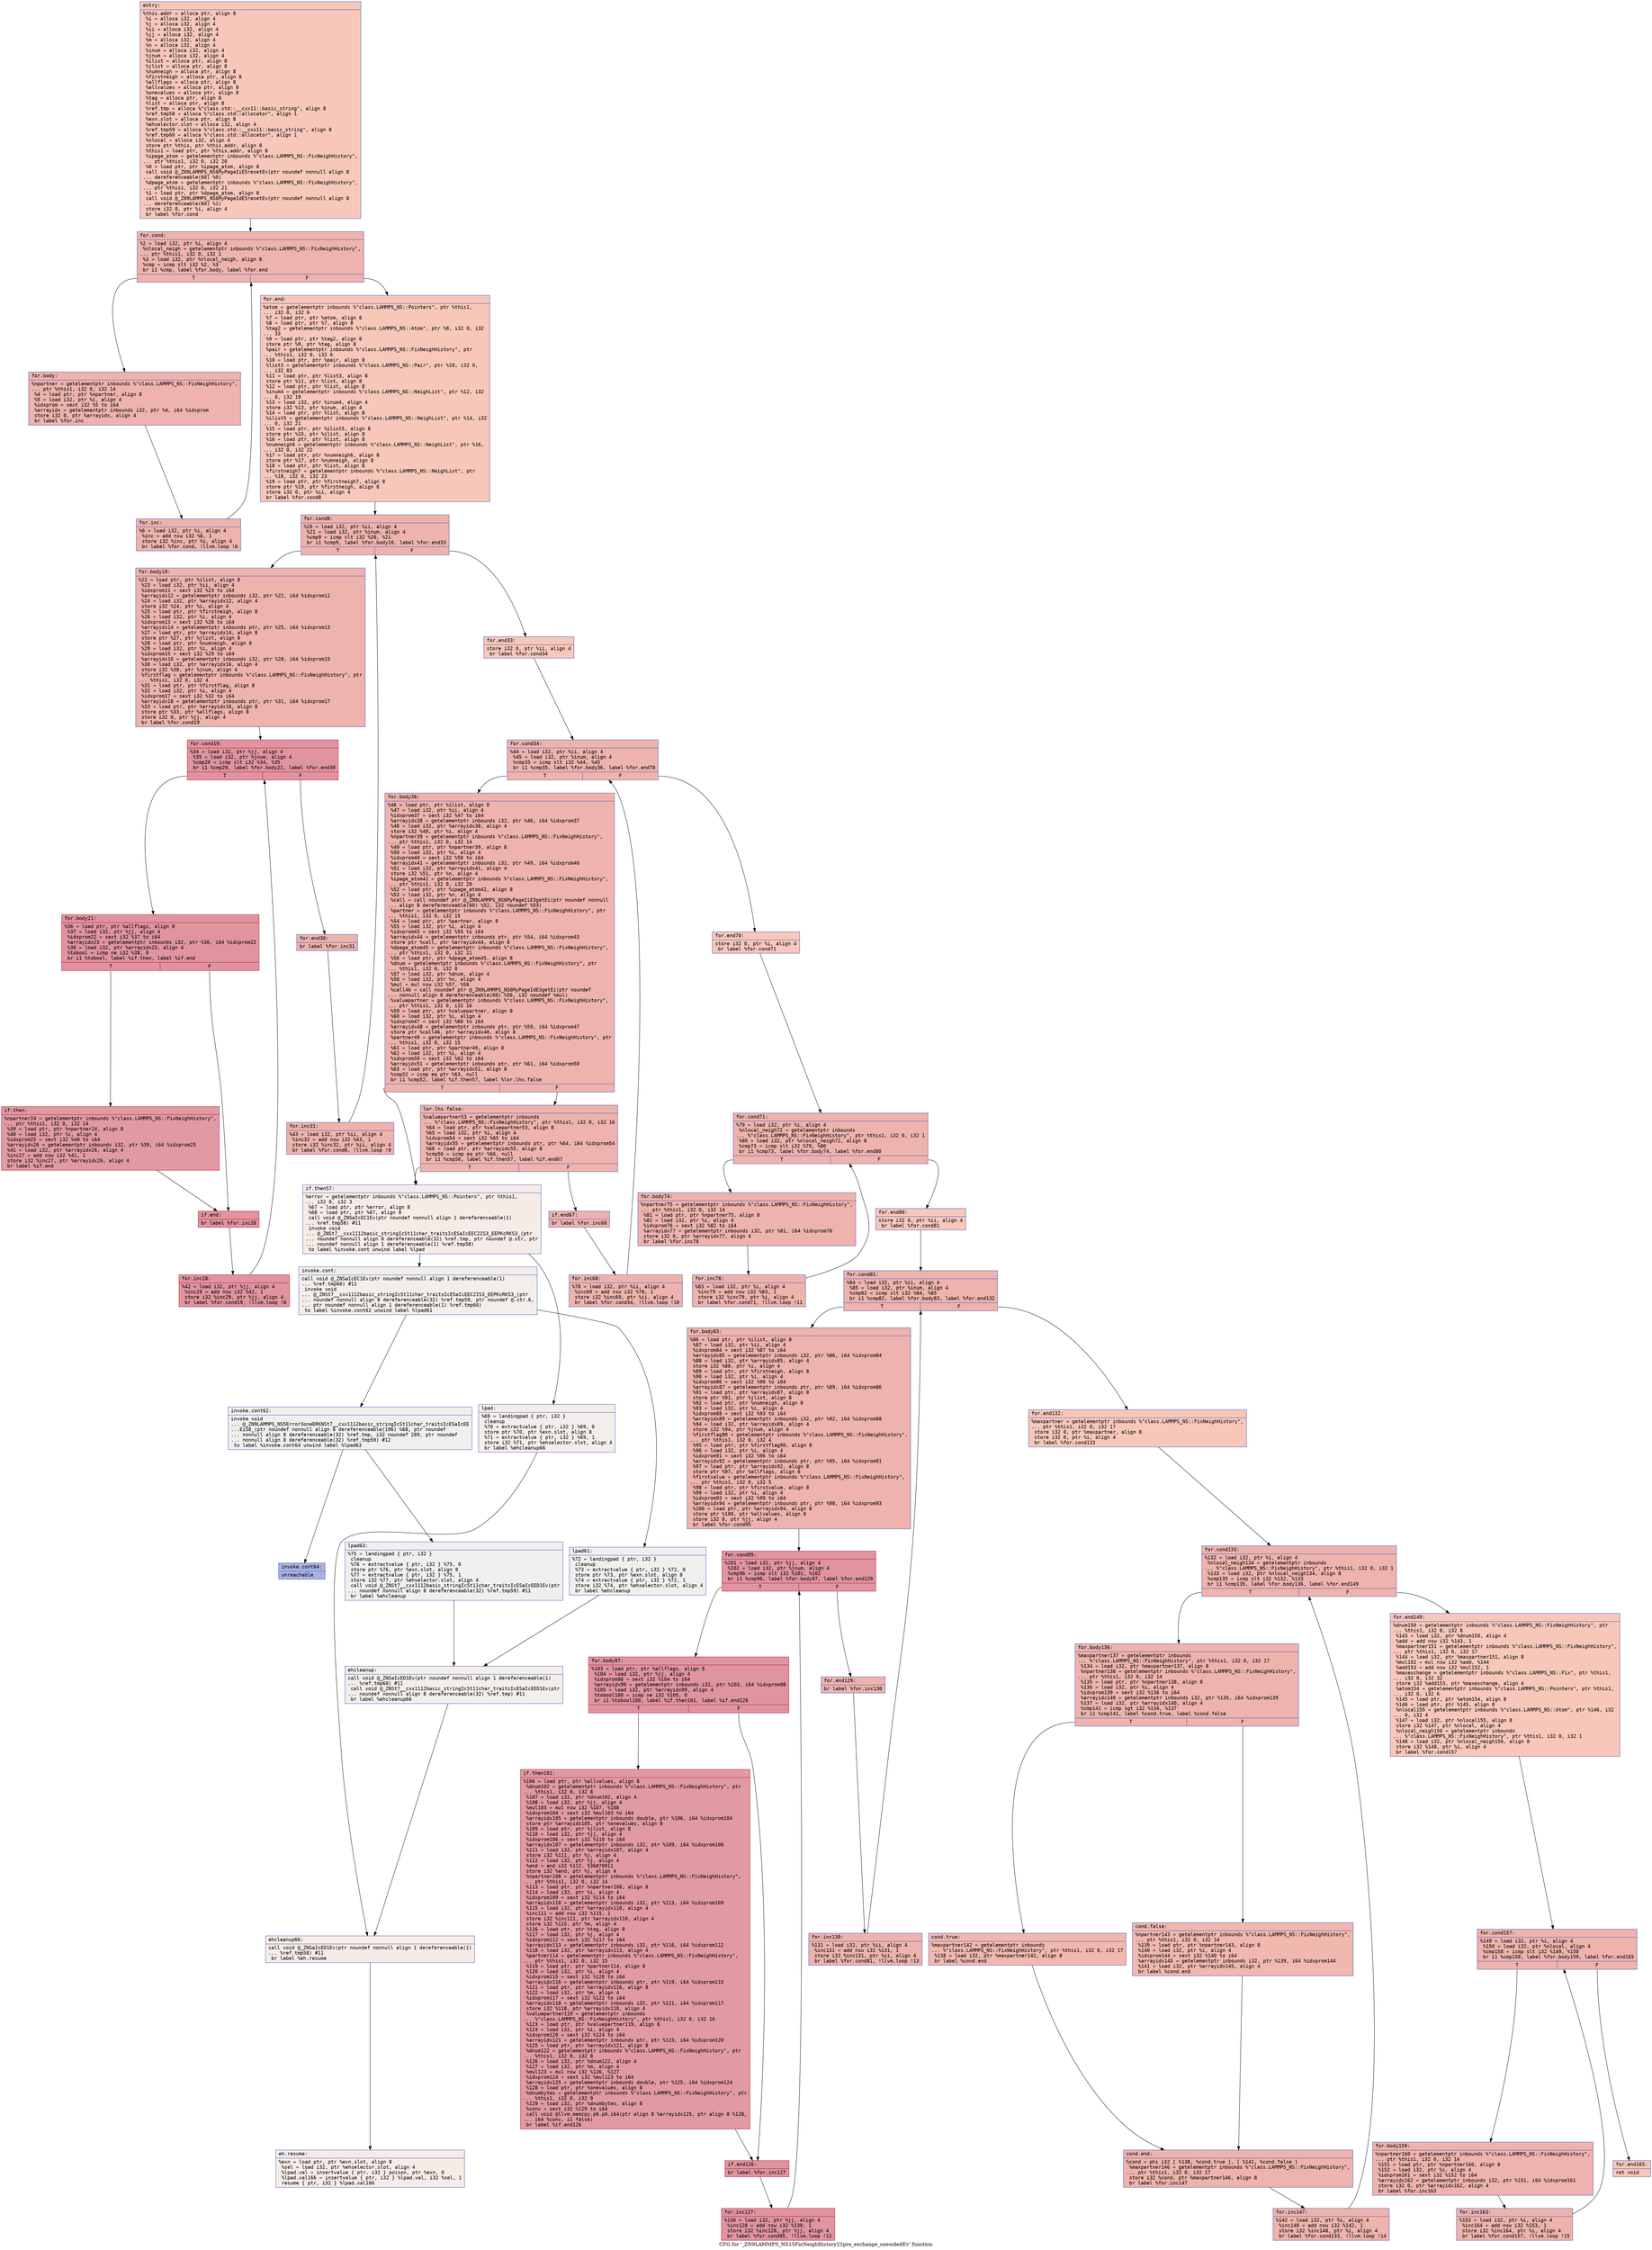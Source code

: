 digraph "CFG for '_ZN9LAMMPS_NS15FixNeighHistory21pre_exchange_onesidedEv' function" {
	label="CFG for '_ZN9LAMMPS_NS15FixNeighHistory21pre_exchange_onesidedEv' function";

	Node0x556119ac3740 [shape=record,color="#3d50c3ff", style=filled, fillcolor="#ec7f6370" fontname="Courier",label="{entry:\l|  %this.addr = alloca ptr, align 8\l  %i = alloca i32, align 4\l  %j = alloca i32, align 4\l  %ii = alloca i32, align 4\l  %jj = alloca i32, align 4\l  %m = alloca i32, align 4\l  %n = alloca i32, align 4\l  %inum = alloca i32, align 4\l  %jnum = alloca i32, align 4\l  %ilist = alloca ptr, align 8\l  %jlist = alloca ptr, align 8\l  %numneigh = alloca ptr, align 8\l  %firstneigh = alloca ptr, align 8\l  %allflags = alloca ptr, align 8\l  %allvalues = alloca ptr, align 8\l  %onevalues = alloca ptr, align 8\l  %tag = alloca ptr, align 8\l  %list = alloca ptr, align 8\l  %ref.tmp = alloca %\"class.std::__cxx11::basic_string\", align 8\l  %ref.tmp58 = alloca %\"class.std::allocator\", align 1\l  %exn.slot = alloca ptr, align 8\l  %ehselector.slot = alloca i32, align 4\l  %ref.tmp59 = alloca %\"class.std::__cxx11::basic_string\", align 8\l  %ref.tmp60 = alloca %\"class.std::allocator\", align 1\l  %nlocal = alloca i32, align 4\l  store ptr %this, ptr %this.addr, align 8\l  %this1 = load ptr, ptr %this.addr, align 8\l  %ipage_atom = getelementptr inbounds %\"class.LAMMPS_NS::FixNeighHistory\",\l... ptr %this1, i32 0, i32 20\l  %0 = load ptr, ptr %ipage_atom, align 8\l  call void @_ZN9LAMMPS_NS6MyPageIiE5resetEv(ptr noundef nonnull align 8\l... dereferenceable(60) %0)\l  %dpage_atom = getelementptr inbounds %\"class.LAMMPS_NS::FixNeighHistory\",\l... ptr %this1, i32 0, i32 21\l  %1 = load ptr, ptr %dpage_atom, align 8\l  call void @_ZN9LAMMPS_NS6MyPageIdE5resetEv(ptr noundef nonnull align 8\l... dereferenceable(60) %1)\l  store i32 0, ptr %i, align 4\l  br label %for.cond\l}"];
	Node0x556119ac3740 -> Node0x556119b144a0[tooltip="entry -> for.cond\nProbability 100.00%" ];
	Node0x556119b144a0 [shape=record,color="#3d50c3ff", style=filled, fillcolor="#d6524470" fontname="Courier",label="{for.cond:\l|  %2 = load i32, ptr %i, align 4\l  %nlocal_neigh = getelementptr inbounds %\"class.LAMMPS_NS::FixNeighHistory\",\l... ptr %this1, i32 0, i32 1\l  %3 = load i32, ptr %nlocal_neigh, align 8\l  %cmp = icmp slt i32 %2, %3\l  br i1 %cmp, label %for.body, label %for.end\l|{<s0>T|<s1>F}}"];
	Node0x556119b144a0:s0 -> Node0x556119b147e0[tooltip="for.cond -> for.body\nProbability 96.88%" ];
	Node0x556119b144a0:s1 -> Node0x556119b14860[tooltip="for.cond -> for.end\nProbability 3.12%" ];
	Node0x556119b147e0 [shape=record,color="#3d50c3ff", style=filled, fillcolor="#d6524470" fontname="Courier",label="{for.body:\l|  %npartner = getelementptr inbounds %\"class.LAMMPS_NS::FixNeighHistory\",\l... ptr %this1, i32 0, i32 14\l  %4 = load ptr, ptr %npartner, align 8\l  %5 = load i32, ptr %i, align 4\l  %idxprom = sext i32 %5 to i64\l  %arrayidx = getelementptr inbounds i32, ptr %4, i64 %idxprom\l  store i32 0, ptr %arrayidx, align 4\l  br label %for.inc\l}"];
	Node0x556119b147e0 -> Node0x556119b14d70[tooltip="for.body -> for.inc\nProbability 100.00%" ];
	Node0x556119b14d70 [shape=record,color="#3d50c3ff", style=filled, fillcolor="#d6524470" fontname="Courier",label="{for.inc:\l|  %6 = load i32, ptr %i, align 4\l  %inc = add nsw i32 %6, 1\l  store i32 %inc, ptr %i, align 4\l  br label %for.cond, !llvm.loop !6\l}"];
	Node0x556119b14d70 -> Node0x556119b144a0[tooltip="for.inc -> for.cond\nProbability 100.00%" ];
	Node0x556119b14860 [shape=record,color="#3d50c3ff", style=filled, fillcolor="#ec7f6370" fontname="Courier",label="{for.end:\l|  %atom = getelementptr inbounds %\"class.LAMMPS_NS::Pointers\", ptr %this1,\l... i32 0, i32 6\l  %7 = load ptr, ptr %atom, align 8\l  %8 = load ptr, ptr %7, align 8\l  %tag2 = getelementptr inbounds %\"class.LAMMPS_NS::Atom\", ptr %8, i32 0, i32\l... 33\l  %9 = load ptr, ptr %tag2, align 8\l  store ptr %9, ptr %tag, align 8\l  %pair = getelementptr inbounds %\"class.LAMMPS_NS::FixNeighHistory\", ptr\l... %this1, i32 0, i32 6\l  %10 = load ptr, ptr %pair, align 8\l  %list3 = getelementptr inbounds %\"class.LAMMPS_NS::Pair\", ptr %10, i32 0,\l... i32 83\l  %11 = load ptr, ptr %list3, align 8\l  store ptr %11, ptr %list, align 8\l  %12 = load ptr, ptr %list, align 8\l  %inum4 = getelementptr inbounds %\"class.LAMMPS_NS::NeighList\", ptr %12, i32\l... 0, i32 19\l  %13 = load i32, ptr %inum4, align 4\l  store i32 %13, ptr %inum, align 4\l  %14 = load ptr, ptr %list, align 8\l  %ilist5 = getelementptr inbounds %\"class.LAMMPS_NS::NeighList\", ptr %14, i32\l... 0, i32 21\l  %15 = load ptr, ptr %ilist5, align 8\l  store ptr %15, ptr %ilist, align 8\l  %16 = load ptr, ptr %list, align 8\l  %numneigh6 = getelementptr inbounds %\"class.LAMMPS_NS::NeighList\", ptr %16,\l... i32 0, i32 22\l  %17 = load ptr, ptr %numneigh6, align 8\l  store ptr %17, ptr %numneigh, align 8\l  %18 = load ptr, ptr %list, align 8\l  %firstneigh7 = getelementptr inbounds %\"class.LAMMPS_NS::NeighList\", ptr\l... %18, i32 0, i32 23\l  %19 = load ptr, ptr %firstneigh7, align 8\l  store ptr %19, ptr %firstneigh, align 8\l  store i32 0, ptr %ii, align 4\l  br label %for.cond8\l}"];
	Node0x556119b14860 -> Node0x556119b16350[tooltip="for.end -> for.cond8\nProbability 100.00%" ];
	Node0x556119b16350 [shape=record,color="#3d50c3ff", style=filled, fillcolor="#d6524470" fontname="Courier",label="{for.cond8:\l|  %20 = load i32, ptr %ii, align 4\l  %21 = load i32, ptr %inum, align 4\l  %cmp9 = icmp slt i32 %20, %21\l  br i1 %cmp9, label %for.body10, label %for.end33\l|{<s0>T|<s1>F}}"];
	Node0x556119b16350:s0 -> Node0x556119b13ba0[tooltip="for.cond8 -> for.body10\nProbability 96.88%" ];
	Node0x556119b16350:s1 -> Node0x556119b13c20[tooltip="for.cond8 -> for.end33\nProbability 3.12%" ];
	Node0x556119b13ba0 [shape=record,color="#3d50c3ff", style=filled, fillcolor="#d6524470" fontname="Courier",label="{for.body10:\l|  %22 = load ptr, ptr %ilist, align 8\l  %23 = load i32, ptr %ii, align 4\l  %idxprom11 = sext i32 %23 to i64\l  %arrayidx12 = getelementptr inbounds i32, ptr %22, i64 %idxprom11\l  %24 = load i32, ptr %arrayidx12, align 4\l  store i32 %24, ptr %i, align 4\l  %25 = load ptr, ptr %firstneigh, align 8\l  %26 = load i32, ptr %i, align 4\l  %idxprom13 = sext i32 %26 to i64\l  %arrayidx14 = getelementptr inbounds ptr, ptr %25, i64 %idxprom13\l  %27 = load ptr, ptr %arrayidx14, align 8\l  store ptr %27, ptr %jlist, align 8\l  %28 = load ptr, ptr %numneigh, align 8\l  %29 = load i32, ptr %i, align 4\l  %idxprom15 = sext i32 %29 to i64\l  %arrayidx16 = getelementptr inbounds i32, ptr %28, i64 %idxprom15\l  %30 = load i32, ptr %arrayidx16, align 4\l  store i32 %30, ptr %jnum, align 4\l  %firstflag = getelementptr inbounds %\"class.LAMMPS_NS::FixNeighHistory\", ptr\l... %this1, i32 0, i32 4\l  %31 = load ptr, ptr %firstflag, align 8\l  %32 = load i32, ptr %i, align 4\l  %idxprom17 = sext i32 %32 to i64\l  %arrayidx18 = getelementptr inbounds ptr, ptr %31, i64 %idxprom17\l  %33 = load ptr, ptr %arrayidx18, align 8\l  store ptr %33, ptr %allflags, align 8\l  store i32 0, ptr %jj, align 4\l  br label %for.cond19\l}"];
	Node0x556119b13ba0 -> Node0x556119b17a70[tooltip="for.body10 -> for.cond19\nProbability 100.00%" ];
	Node0x556119b17a70 [shape=record,color="#b70d28ff", style=filled, fillcolor="#b70d2870" fontname="Courier",label="{for.cond19:\l|  %34 = load i32, ptr %jj, align 4\l  %35 = load i32, ptr %jnum, align 4\l  %cmp20 = icmp slt i32 %34, %35\l  br i1 %cmp20, label %for.body21, label %for.end30\l|{<s0>T|<s1>F}}"];
	Node0x556119b17a70:s0 -> Node0x556119af1b20[tooltip="for.cond19 -> for.body21\nProbability 96.88%" ];
	Node0x556119b17a70:s1 -> Node0x556119af1ba0[tooltip="for.cond19 -> for.end30\nProbability 3.12%" ];
	Node0x556119af1b20 [shape=record,color="#b70d28ff", style=filled, fillcolor="#b70d2870" fontname="Courier",label="{for.body21:\l|  %36 = load ptr, ptr %allflags, align 8\l  %37 = load i32, ptr %jj, align 4\l  %idxprom22 = sext i32 %37 to i64\l  %arrayidx23 = getelementptr inbounds i32, ptr %36, i64 %idxprom22\l  %38 = load i32, ptr %arrayidx23, align 4\l  %tobool = icmp ne i32 %38, 0\l  br i1 %tobool, label %if.then, label %if.end\l|{<s0>T|<s1>F}}"];
	Node0x556119af1b20:s0 -> Node0x556119af2070[tooltip="for.body21 -> if.then\nProbability 62.50%" ];
	Node0x556119af1b20:s1 -> Node0x556119af20e0[tooltip="for.body21 -> if.end\nProbability 37.50%" ];
	Node0x556119af2070 [shape=record,color="#b70d28ff", style=filled, fillcolor="#bb1b2c70" fontname="Courier",label="{if.then:\l|  %npartner24 = getelementptr inbounds %\"class.LAMMPS_NS::FixNeighHistory\",\l... ptr %this1, i32 0, i32 14\l  %39 = load ptr, ptr %npartner24, align 8\l  %40 = load i32, ptr %i, align 4\l  %idxprom25 = sext i32 %40 to i64\l  %arrayidx26 = getelementptr inbounds i32, ptr %39, i64 %idxprom25\l  %41 = load i32, ptr %arrayidx26, align 4\l  %inc27 = add nsw i32 %41, 1\l  store i32 %inc27, ptr %arrayidx26, align 4\l  br label %if.end\l}"];
	Node0x556119af2070 -> Node0x556119af20e0[tooltip="if.then -> if.end\nProbability 100.00%" ];
	Node0x556119af20e0 [shape=record,color="#b70d28ff", style=filled, fillcolor="#b70d2870" fontname="Courier",label="{if.end:\l|  br label %for.inc28\l}"];
	Node0x556119af20e0 -> Node0x556119af27a0[tooltip="if.end -> for.inc28\nProbability 100.00%" ];
	Node0x556119af27a0 [shape=record,color="#b70d28ff", style=filled, fillcolor="#b70d2870" fontname="Courier",label="{for.inc28:\l|  %42 = load i32, ptr %jj, align 4\l  %inc29 = add nsw i32 %42, 1\l  store i32 %inc29, ptr %jj, align 4\l  br label %for.cond19, !llvm.loop !8\l}"];
	Node0x556119af27a0 -> Node0x556119b17a70[tooltip="for.inc28 -> for.cond19\nProbability 100.00%" ];
	Node0x556119af1ba0 [shape=record,color="#3d50c3ff", style=filled, fillcolor="#d6524470" fontname="Courier",label="{for.end30:\l|  br label %for.inc31\l}"];
	Node0x556119af1ba0 -> Node0x556119af2be0[tooltip="for.end30 -> for.inc31\nProbability 100.00%" ];
	Node0x556119af2be0 [shape=record,color="#3d50c3ff", style=filled, fillcolor="#d6524470" fontname="Courier",label="{for.inc31:\l|  %43 = load i32, ptr %ii, align 4\l  %inc32 = add nsw i32 %43, 1\l  store i32 %inc32, ptr %ii, align 4\l  br label %for.cond8, !llvm.loop !9\l}"];
	Node0x556119af2be0 -> Node0x556119b16350[tooltip="for.inc31 -> for.cond8\nProbability 100.00%" ];
	Node0x556119b13c20 [shape=record,color="#3d50c3ff", style=filled, fillcolor="#ec7f6370" fontname="Courier",label="{for.end33:\l|  store i32 0, ptr %ii, align 4\l  br label %for.cond34\l}"];
	Node0x556119b13c20 -> Node0x556119af3100[tooltip="for.end33 -> for.cond34\nProbability 100.00%" ];
	Node0x556119af3100 [shape=record,color="#3d50c3ff", style=filled, fillcolor="#d6524470" fontname="Courier",label="{for.cond34:\l|  %44 = load i32, ptr %ii, align 4\l  %45 = load i32, ptr %inum, align 4\l  %cmp35 = icmp slt i32 %44, %45\l  br i1 %cmp35, label %for.body36, label %for.end70\l|{<s0>T|<s1>F}}"];
	Node0x556119af3100:s0 -> Node0x556119af33a0[tooltip="for.cond34 -> for.body36\nProbability 96.88%" ];
	Node0x556119af3100:s1 -> Node0x556119af3420[tooltip="for.cond34 -> for.end70\nProbability 3.12%" ];
	Node0x556119af33a0 [shape=record,color="#3d50c3ff", style=filled, fillcolor="#d6524470" fontname="Courier",label="{for.body36:\l|  %46 = load ptr, ptr %ilist, align 8\l  %47 = load i32, ptr %ii, align 4\l  %idxprom37 = sext i32 %47 to i64\l  %arrayidx38 = getelementptr inbounds i32, ptr %46, i64 %idxprom37\l  %48 = load i32, ptr %arrayidx38, align 4\l  store i32 %48, ptr %i, align 4\l  %npartner39 = getelementptr inbounds %\"class.LAMMPS_NS::FixNeighHistory\",\l... ptr %this1, i32 0, i32 14\l  %49 = load ptr, ptr %npartner39, align 8\l  %50 = load i32, ptr %i, align 4\l  %idxprom40 = sext i32 %50 to i64\l  %arrayidx41 = getelementptr inbounds i32, ptr %49, i64 %idxprom40\l  %51 = load i32, ptr %arrayidx41, align 4\l  store i32 %51, ptr %n, align 4\l  %ipage_atom42 = getelementptr inbounds %\"class.LAMMPS_NS::FixNeighHistory\",\l... ptr %this1, i32 0, i32 20\l  %52 = load ptr, ptr %ipage_atom42, align 8\l  %53 = load i32, ptr %n, align 4\l  %call = call noundef ptr @_ZN9LAMMPS_NS6MyPageIiE3getEi(ptr noundef nonnull\l... align 8 dereferenceable(60) %52, i32 noundef %53)\l  %partner = getelementptr inbounds %\"class.LAMMPS_NS::FixNeighHistory\", ptr\l... %this1, i32 0, i32 15\l  %54 = load ptr, ptr %partner, align 8\l  %55 = load i32, ptr %i, align 4\l  %idxprom43 = sext i32 %55 to i64\l  %arrayidx44 = getelementptr inbounds ptr, ptr %54, i64 %idxprom43\l  store ptr %call, ptr %arrayidx44, align 8\l  %dpage_atom45 = getelementptr inbounds %\"class.LAMMPS_NS::FixNeighHistory\",\l... ptr %this1, i32 0, i32 21\l  %56 = load ptr, ptr %dpage_atom45, align 8\l  %dnum = getelementptr inbounds %\"class.LAMMPS_NS::FixNeighHistory\", ptr\l... %this1, i32 0, i32 8\l  %57 = load i32, ptr %dnum, align 4\l  %58 = load i32, ptr %n, align 4\l  %mul = mul nsw i32 %57, %58\l  %call46 = call noundef ptr @_ZN9LAMMPS_NS6MyPageIdE3getEi(ptr noundef\l... nonnull align 8 dereferenceable(60) %56, i32 noundef %mul)\l  %valuepartner = getelementptr inbounds %\"class.LAMMPS_NS::FixNeighHistory\",\l... ptr %this1, i32 0, i32 16\l  %59 = load ptr, ptr %valuepartner, align 8\l  %60 = load i32, ptr %i, align 4\l  %idxprom47 = sext i32 %60 to i64\l  %arrayidx48 = getelementptr inbounds ptr, ptr %59, i64 %idxprom47\l  store ptr %call46, ptr %arrayidx48, align 8\l  %partner49 = getelementptr inbounds %\"class.LAMMPS_NS::FixNeighHistory\", ptr\l... %this1, i32 0, i32 15\l  %61 = load ptr, ptr %partner49, align 8\l  %62 = load i32, ptr %i, align 4\l  %idxprom50 = sext i32 %62 to i64\l  %arrayidx51 = getelementptr inbounds ptr, ptr %61, i64 %idxprom50\l  %63 = load ptr, ptr %arrayidx51, align 8\l  %cmp52 = icmp eq ptr %63, null\l  br i1 %cmp52, label %if.then57, label %lor.lhs.false\l|{<s0>T|<s1>F}}"];
	Node0x556119af33a0:s0 -> Node0x556119b16660[tooltip="for.body36 -> if.then57\nProbability 0.00%" ];
	Node0x556119af33a0:s1 -> Node0x556119b166e0[tooltip="for.body36 -> lor.lhs.false\nProbability 100.00%" ];
	Node0x556119b166e0 [shape=record,color="#3d50c3ff", style=filled, fillcolor="#d6524470" fontname="Courier",label="{lor.lhs.false:\l|  %valuepartner53 = getelementptr inbounds\l... %\"class.LAMMPS_NS::FixNeighHistory\", ptr %this1, i32 0, i32 16\l  %64 = load ptr, ptr %valuepartner53, align 8\l  %65 = load i32, ptr %i, align 4\l  %idxprom54 = sext i32 %65 to i64\l  %arrayidx55 = getelementptr inbounds ptr, ptr %64, i64 %idxprom54\l  %66 = load ptr, ptr %arrayidx55, align 8\l  %cmp56 = icmp eq ptr %66, null\l  br i1 %cmp56, label %if.then57, label %if.end67\l|{<s0>T|<s1>F}}"];
	Node0x556119b166e0:s0 -> Node0x556119b16660[tooltip="lor.lhs.false -> if.then57\nProbability 0.00%" ];
	Node0x556119b166e0:s1 -> Node0x556119b209d0[tooltip="lor.lhs.false -> if.end67\nProbability 100.00%" ];
	Node0x556119b16660 [shape=record,color="#3d50c3ff", style=filled, fillcolor="#ead5c970" fontname="Courier",label="{if.then57:\l|  %error = getelementptr inbounds %\"class.LAMMPS_NS::Pointers\", ptr %this1,\l... i32 0, i32 3\l  %67 = load ptr, ptr %error, align 8\l  %68 = load ptr, ptr %67, align 8\l  call void @_ZNSaIcEC1Ev(ptr noundef nonnull align 1 dereferenceable(1)\l... %ref.tmp58) #11\l  invoke void\l... @_ZNSt7__cxx1112basic_stringIcSt11char_traitsIcESaIcEEC2IS3_EEPKcRKS3_(ptr\l... noundef nonnull align 8 dereferenceable(32) %ref.tmp, ptr noundef @.str, ptr\l... noundef nonnull align 1 dereferenceable(1) %ref.tmp58)\l          to label %invoke.cont unwind label %lpad\l}"];
	Node0x556119b16660 -> Node0x556119b20e60[tooltip="if.then57 -> invoke.cont\nProbability 50.00%" ];
	Node0x556119b16660 -> Node0x556119b20ee0[tooltip="if.then57 -> lpad\nProbability 50.00%" ];
	Node0x556119b20e60 [shape=record,color="#3d50c3ff", style=filled, fillcolor="#e5d8d170" fontname="Courier",label="{invoke.cont:\l|  call void @_ZNSaIcEC1Ev(ptr noundef nonnull align 1 dereferenceable(1)\l... %ref.tmp60) #11\l  invoke void\l... @_ZNSt7__cxx1112basic_stringIcSt11char_traitsIcESaIcEEC2IS3_EEPKcRKS3_(ptr\l... noundef nonnull align 8 dereferenceable(32) %ref.tmp59, ptr noundef @.str.6,\l... ptr noundef nonnull align 1 dereferenceable(1) %ref.tmp60)\l          to label %invoke.cont62 unwind label %lpad61\l}"];
	Node0x556119b20e60 -> Node0x556119b21260[tooltip="invoke.cont -> invoke.cont62\nProbability 50.00%" ];
	Node0x556119b20e60 -> Node0x556119b212b0[tooltip="invoke.cont -> lpad61\nProbability 50.00%" ];
	Node0x556119b21260 [shape=record,color="#3d50c3ff", style=filled, fillcolor="#e0dbd870" fontname="Courier",label="{invoke.cont62:\l|  invoke void\l... @_ZN9LAMMPS_NS5Error3oneERKNSt7__cxx1112basic_stringIcSt11char_traitsIcESaIcEE\l...EiS8_(ptr noundef nonnull align 8 dereferenceable(196) %68, ptr noundef\l... nonnull align 8 dereferenceable(32) %ref.tmp, i32 noundef 289, ptr noundef\l... nonnull align 8 dereferenceable(32) %ref.tmp59) #12\l          to label %invoke.cont64 unwind label %lpad63\l}"];
	Node0x556119b21260 -> Node0x556119b21210[tooltip="invoke.cont62 -> invoke.cont64\nProbability 0.00%" ];
	Node0x556119b21260 -> Node0x556119b215d0[tooltip="invoke.cont62 -> lpad63\nProbability 100.00%" ];
	Node0x556119b21210 [shape=record,color="#3d50c3ff", style=filled, fillcolor="#3d50c370" fontname="Courier",label="{invoke.cont64:\l|  unreachable\l}"];
	Node0x556119b20ee0 [shape=record,color="#3d50c3ff", style=filled, fillcolor="#e5d8d170" fontname="Courier",label="{lpad:\l|  %69 = landingpad \{ ptr, i32 \}\l          cleanup\l  %70 = extractvalue \{ ptr, i32 \} %69, 0\l  store ptr %70, ptr %exn.slot, align 8\l  %71 = extractvalue \{ ptr, i32 \} %69, 1\l  store i32 %71, ptr %ehselector.slot, align 4\l  br label %ehcleanup66\l}"];
	Node0x556119b20ee0 -> Node0x556119b21c70[tooltip="lpad -> ehcleanup66\nProbability 100.00%" ];
	Node0x556119b212b0 [shape=record,color="#3d50c3ff", style=filled, fillcolor="#e0dbd870" fontname="Courier",label="{lpad61:\l|  %72 = landingpad \{ ptr, i32 \}\l          cleanup\l  %73 = extractvalue \{ ptr, i32 \} %72, 0\l  store ptr %73, ptr %exn.slot, align 8\l  %74 = extractvalue \{ ptr, i32 \} %72, 1\l  store i32 %74, ptr %ehselector.slot, align 4\l  br label %ehcleanup\l}"];
	Node0x556119b212b0 -> Node0x556119b21fc0[tooltip="lpad61 -> ehcleanup\nProbability 100.00%" ];
	Node0x556119b215d0 [shape=record,color="#3d50c3ff", style=filled, fillcolor="#e0dbd870" fontname="Courier",label="{lpad63:\l|  %75 = landingpad \{ ptr, i32 \}\l          cleanup\l  %76 = extractvalue \{ ptr, i32 \} %75, 0\l  store ptr %76, ptr %exn.slot, align 8\l  %77 = extractvalue \{ ptr, i32 \} %75, 1\l  store i32 %77, ptr %ehselector.slot, align 4\l  call void @_ZNSt7__cxx1112basic_stringIcSt11char_traitsIcESaIcEED1Ev(ptr\l... noundef nonnull align 8 dereferenceable(32) %ref.tmp59) #11\l  br label %ehcleanup\l}"];
	Node0x556119b215d0 -> Node0x556119b21fc0[tooltip="lpad63 -> ehcleanup\nProbability 100.00%" ];
	Node0x556119b21fc0 [shape=record,color="#3d50c3ff", style=filled, fillcolor="#e5d8d170" fontname="Courier",label="{ehcleanup:\l|  call void @_ZNSaIcED1Ev(ptr noundef nonnull align 1 dereferenceable(1)\l... %ref.tmp60) #11\l  call void @_ZNSt7__cxx1112basic_stringIcSt11char_traitsIcESaIcEED1Ev(ptr\l... noundef nonnull align 8 dereferenceable(32) %ref.tmp) #11\l  br label %ehcleanup66\l}"];
	Node0x556119b21fc0 -> Node0x556119b21c70[tooltip="ehcleanup -> ehcleanup66\nProbability 100.00%" ];
	Node0x556119b21c70 [shape=record,color="#3d50c3ff", style=filled, fillcolor="#ead5c970" fontname="Courier",label="{ehcleanup66:\l|  call void @_ZNSaIcED1Ev(ptr noundef nonnull align 1 dereferenceable(1)\l... %ref.tmp58) #11\l  br label %eh.resume\l}"];
	Node0x556119b21c70 -> Node0x556119b22870[tooltip="ehcleanup66 -> eh.resume\nProbability 100.00%" ];
	Node0x556119b209d0 [shape=record,color="#3d50c3ff", style=filled, fillcolor="#d6524470" fontname="Courier",label="{if.end67:\l|  br label %for.inc68\l}"];
	Node0x556119b209d0 -> Node0x556119b22930[tooltip="if.end67 -> for.inc68\nProbability 100.00%" ];
	Node0x556119b22930 [shape=record,color="#3d50c3ff", style=filled, fillcolor="#d6524470" fontname="Courier",label="{for.inc68:\l|  %78 = load i32, ptr %ii, align 4\l  %inc69 = add nsw i32 %78, 1\l  store i32 %inc69, ptr %ii, align 4\l  br label %for.cond34, !llvm.loop !10\l}"];
	Node0x556119b22930 -> Node0x556119af3100[tooltip="for.inc68 -> for.cond34\nProbability 100.00%" ];
	Node0x556119af3420 [shape=record,color="#3d50c3ff", style=filled, fillcolor="#ec7f6370" fontname="Courier",label="{for.end70:\l|  store i32 0, ptr %i, align 4\l  br label %for.cond71\l}"];
	Node0x556119af3420 -> Node0x556119b22e30[tooltip="for.end70 -> for.cond71\nProbability 100.00%" ];
	Node0x556119b22e30 [shape=record,color="#3d50c3ff", style=filled, fillcolor="#d6524470" fontname="Courier",label="{for.cond71:\l|  %79 = load i32, ptr %i, align 4\l  %nlocal_neigh72 = getelementptr inbounds\l... %\"class.LAMMPS_NS::FixNeighHistory\", ptr %this1, i32 0, i32 1\l  %80 = load i32, ptr %nlocal_neigh72, align 8\l  %cmp73 = icmp slt i32 %79, %80\l  br i1 %cmp73, label %for.body74, label %for.end80\l|{<s0>T|<s1>F}}"];
	Node0x556119b22e30:s0 -> Node0x556119b231c0[tooltip="for.cond71 -> for.body74\nProbability 96.88%" ];
	Node0x556119b22e30:s1 -> Node0x556119b23240[tooltip="for.cond71 -> for.end80\nProbability 3.12%" ];
	Node0x556119b231c0 [shape=record,color="#3d50c3ff", style=filled, fillcolor="#d6524470" fontname="Courier",label="{for.body74:\l|  %npartner75 = getelementptr inbounds %\"class.LAMMPS_NS::FixNeighHistory\",\l... ptr %this1, i32 0, i32 14\l  %81 = load ptr, ptr %npartner75, align 8\l  %82 = load i32, ptr %i, align 4\l  %idxprom76 = sext i32 %82 to i64\l  %arrayidx77 = getelementptr inbounds i32, ptr %81, i64 %idxprom76\l  store i32 0, ptr %arrayidx77, align 4\l  br label %for.inc78\l}"];
	Node0x556119b231c0 -> Node0x556119b23770[tooltip="for.body74 -> for.inc78\nProbability 100.00%" ];
	Node0x556119b23770 [shape=record,color="#3d50c3ff", style=filled, fillcolor="#d6524470" fontname="Courier",label="{for.inc78:\l|  %83 = load i32, ptr %i, align 4\l  %inc79 = add nsw i32 %83, 1\l  store i32 %inc79, ptr %i, align 4\l  br label %for.cond71, !llvm.loop !11\l}"];
	Node0x556119b23770 -> Node0x556119b22e30[tooltip="for.inc78 -> for.cond71\nProbability 100.00%" ];
	Node0x556119b23240 [shape=record,color="#3d50c3ff", style=filled, fillcolor="#ec7f6370" fontname="Courier",label="{for.end80:\l|  store i32 0, ptr %ii, align 4\l  br label %for.cond81\l}"];
	Node0x556119b23240 -> Node0x556119b23c90[tooltip="for.end80 -> for.cond81\nProbability 100.00%" ];
	Node0x556119b23c90 [shape=record,color="#3d50c3ff", style=filled, fillcolor="#d6524470" fontname="Courier",label="{for.cond81:\l|  %84 = load i32, ptr %ii, align 4\l  %85 = load i32, ptr %inum, align 4\l  %cmp82 = icmp slt i32 %84, %85\l  br i1 %cmp82, label %for.body83, label %for.end132\l|{<s0>T|<s1>F}}"];
	Node0x556119b23c90:s0 -> Node0x556119b23f30[tooltip="for.cond81 -> for.body83\nProbability 96.88%" ];
	Node0x556119b23c90:s1 -> Node0x556119b23fb0[tooltip="for.cond81 -> for.end132\nProbability 3.12%" ];
	Node0x556119b23f30 [shape=record,color="#3d50c3ff", style=filled, fillcolor="#d6524470" fontname="Courier",label="{for.body83:\l|  %86 = load ptr, ptr %ilist, align 8\l  %87 = load i32, ptr %ii, align 4\l  %idxprom84 = sext i32 %87 to i64\l  %arrayidx85 = getelementptr inbounds i32, ptr %86, i64 %idxprom84\l  %88 = load i32, ptr %arrayidx85, align 4\l  store i32 %88, ptr %i, align 4\l  %89 = load ptr, ptr %firstneigh, align 8\l  %90 = load i32, ptr %i, align 4\l  %idxprom86 = sext i32 %90 to i64\l  %arrayidx87 = getelementptr inbounds ptr, ptr %89, i64 %idxprom86\l  %91 = load ptr, ptr %arrayidx87, align 8\l  store ptr %91, ptr %jlist, align 8\l  %92 = load ptr, ptr %numneigh, align 8\l  %93 = load i32, ptr %i, align 4\l  %idxprom88 = sext i32 %93 to i64\l  %arrayidx89 = getelementptr inbounds i32, ptr %92, i64 %idxprom88\l  %94 = load i32, ptr %arrayidx89, align 4\l  store i32 %94, ptr %jnum, align 4\l  %firstflag90 = getelementptr inbounds %\"class.LAMMPS_NS::FixNeighHistory\",\l... ptr %this1, i32 0, i32 4\l  %95 = load ptr, ptr %firstflag90, align 8\l  %96 = load i32, ptr %i, align 4\l  %idxprom91 = sext i32 %96 to i64\l  %arrayidx92 = getelementptr inbounds ptr, ptr %95, i64 %idxprom91\l  %97 = load ptr, ptr %arrayidx92, align 8\l  store ptr %97, ptr %allflags, align 8\l  %firstvalue = getelementptr inbounds %\"class.LAMMPS_NS::FixNeighHistory\",\l... ptr %this1, i32 0, i32 5\l  %98 = load ptr, ptr %firstvalue, align 8\l  %99 = load i32, ptr %i, align 4\l  %idxprom93 = sext i32 %99 to i64\l  %arrayidx94 = getelementptr inbounds ptr, ptr %98, i64 %idxprom93\l  %100 = load ptr, ptr %arrayidx94, align 8\l  store ptr %100, ptr %allvalues, align 8\l  store i32 0, ptr %jj, align 4\l  br label %for.cond95\l}"];
	Node0x556119b23f30 -> Node0x556119af3de0[tooltip="for.body83 -> for.cond95\nProbability 100.00%" ];
	Node0x556119af3de0 [shape=record,color="#b70d28ff", style=filled, fillcolor="#b70d2870" fontname="Courier",label="{for.cond95:\l|  %101 = load i32, ptr %jj, align 4\l  %102 = load i32, ptr %jnum, align 4\l  %cmp96 = icmp slt i32 %101, %102\l  br i1 %cmp96, label %for.body97, label %for.end129\l|{<s0>T|<s1>F}}"];
	Node0x556119af3de0:s0 -> Node0x556119b25fd0[tooltip="for.cond95 -> for.body97\nProbability 96.88%" ];
	Node0x556119af3de0:s1 -> Node0x556119b26050[tooltip="for.cond95 -> for.end129\nProbability 3.12%" ];
	Node0x556119b25fd0 [shape=record,color="#b70d28ff", style=filled, fillcolor="#b70d2870" fontname="Courier",label="{for.body97:\l|  %103 = load ptr, ptr %allflags, align 8\l  %104 = load i32, ptr %jj, align 4\l  %idxprom98 = sext i32 %104 to i64\l  %arrayidx99 = getelementptr inbounds i32, ptr %103, i64 %idxprom98\l  %105 = load i32, ptr %arrayidx99, align 4\l  %tobool100 = icmp ne i32 %105, 0\l  br i1 %tobool100, label %if.then101, label %if.end126\l|{<s0>T|<s1>F}}"];
	Node0x556119b25fd0:s0 -> Node0x556119b26530[tooltip="for.body97 -> if.then101\nProbability 62.50%" ];
	Node0x556119b25fd0:s1 -> Node0x556119b265b0[tooltip="for.body97 -> if.end126\nProbability 37.50%" ];
	Node0x556119b26530 [shape=record,color="#b70d28ff", style=filled, fillcolor="#bb1b2c70" fontname="Courier",label="{if.then101:\l|  %106 = load ptr, ptr %allvalues, align 8\l  %dnum102 = getelementptr inbounds %\"class.LAMMPS_NS::FixNeighHistory\", ptr\l... %this1, i32 0, i32 8\l  %107 = load i32, ptr %dnum102, align 4\l  %108 = load i32, ptr %jj, align 4\l  %mul103 = mul nsw i32 %107, %108\l  %idxprom104 = sext i32 %mul103 to i64\l  %arrayidx105 = getelementptr inbounds double, ptr %106, i64 %idxprom104\l  store ptr %arrayidx105, ptr %onevalues, align 8\l  %109 = load ptr, ptr %jlist, align 8\l  %110 = load i32, ptr %jj, align 4\l  %idxprom106 = sext i32 %110 to i64\l  %arrayidx107 = getelementptr inbounds i32, ptr %109, i64 %idxprom106\l  %111 = load i32, ptr %arrayidx107, align 4\l  store i32 %111, ptr %j, align 4\l  %112 = load i32, ptr %j, align 4\l  %and = and i32 %112, 536870911\l  store i32 %and, ptr %j, align 4\l  %npartner108 = getelementptr inbounds %\"class.LAMMPS_NS::FixNeighHistory\",\l... ptr %this1, i32 0, i32 14\l  %113 = load ptr, ptr %npartner108, align 8\l  %114 = load i32, ptr %i, align 4\l  %idxprom109 = sext i32 %114 to i64\l  %arrayidx110 = getelementptr inbounds i32, ptr %113, i64 %idxprom109\l  %115 = load i32, ptr %arrayidx110, align 4\l  %inc111 = add nsw i32 %115, 1\l  store i32 %inc111, ptr %arrayidx110, align 4\l  store i32 %115, ptr %m, align 4\l  %116 = load ptr, ptr %tag, align 8\l  %117 = load i32, ptr %j, align 4\l  %idxprom112 = sext i32 %117 to i64\l  %arrayidx113 = getelementptr inbounds i32, ptr %116, i64 %idxprom112\l  %118 = load i32, ptr %arrayidx113, align 4\l  %partner114 = getelementptr inbounds %\"class.LAMMPS_NS::FixNeighHistory\",\l... ptr %this1, i32 0, i32 15\l  %119 = load ptr, ptr %partner114, align 8\l  %120 = load i32, ptr %i, align 4\l  %idxprom115 = sext i32 %120 to i64\l  %arrayidx116 = getelementptr inbounds ptr, ptr %119, i64 %idxprom115\l  %121 = load ptr, ptr %arrayidx116, align 8\l  %122 = load i32, ptr %m, align 4\l  %idxprom117 = sext i32 %122 to i64\l  %arrayidx118 = getelementptr inbounds i32, ptr %121, i64 %idxprom117\l  store i32 %118, ptr %arrayidx118, align 4\l  %valuepartner119 = getelementptr inbounds\l... %\"class.LAMMPS_NS::FixNeighHistory\", ptr %this1, i32 0, i32 16\l  %123 = load ptr, ptr %valuepartner119, align 8\l  %124 = load i32, ptr %i, align 4\l  %idxprom120 = sext i32 %124 to i64\l  %arrayidx121 = getelementptr inbounds ptr, ptr %123, i64 %idxprom120\l  %125 = load ptr, ptr %arrayidx121, align 8\l  %dnum122 = getelementptr inbounds %\"class.LAMMPS_NS::FixNeighHistory\", ptr\l... %this1, i32 0, i32 8\l  %126 = load i32, ptr %dnum122, align 4\l  %127 = load i32, ptr %m, align 4\l  %mul123 = mul nsw i32 %126, %127\l  %idxprom124 = sext i32 %mul123 to i64\l  %arrayidx125 = getelementptr inbounds double, ptr %125, i64 %idxprom124\l  %128 = load ptr, ptr %onevalues, align 8\l  %dnumbytes = getelementptr inbounds %\"class.LAMMPS_NS::FixNeighHistory\", ptr\l... %this1, i32 0, i32 9\l  %129 = load i32, ptr %dnumbytes, align 8\l  %conv = sext i32 %129 to i64\l  call void @llvm.memcpy.p0.p0.i64(ptr align 8 %arrayidx125, ptr align 8 %128,\l... i64 %conv, i1 false)\l  br label %if.end126\l}"];
	Node0x556119b26530 -> Node0x556119b265b0[tooltip="if.then101 -> if.end126\nProbability 100.00%" ];
	Node0x556119b265b0 [shape=record,color="#b70d28ff", style=filled, fillcolor="#b70d2870" fontname="Courier",label="{if.end126:\l|  br label %for.inc127\l}"];
	Node0x556119b265b0 -> Node0x556119b28eb0[tooltip="if.end126 -> for.inc127\nProbability 100.00%" ];
	Node0x556119b28eb0 [shape=record,color="#b70d28ff", style=filled, fillcolor="#b70d2870" fontname="Courier",label="{for.inc127:\l|  %130 = load i32, ptr %jj, align 4\l  %inc128 = add nsw i32 %130, 1\l  store i32 %inc128, ptr %jj, align 4\l  br label %for.cond95, !llvm.loop !12\l}"];
	Node0x556119b28eb0 -> Node0x556119af3de0[tooltip="for.inc127 -> for.cond95\nProbability 100.00%" ];
	Node0x556119b26050 [shape=record,color="#3d50c3ff", style=filled, fillcolor="#d6524470" fontname="Courier",label="{for.end129:\l|  br label %for.inc130\l}"];
	Node0x556119b26050 -> Node0x556119b292e0[tooltip="for.end129 -> for.inc130\nProbability 100.00%" ];
	Node0x556119b292e0 [shape=record,color="#3d50c3ff", style=filled, fillcolor="#d6524470" fontname="Courier",label="{for.inc130:\l|  %131 = load i32, ptr %ii, align 4\l  %inc131 = add nsw i32 %131, 1\l  store i32 %inc131, ptr %ii, align 4\l  br label %for.cond81, !llvm.loop !13\l}"];
	Node0x556119b292e0 -> Node0x556119b23c90[tooltip="for.inc130 -> for.cond81\nProbability 100.00%" ];
	Node0x556119b23fb0 [shape=record,color="#3d50c3ff", style=filled, fillcolor="#ec7f6370" fontname="Courier",label="{for.end132:\l|  %maxpartner = getelementptr inbounds %\"class.LAMMPS_NS::FixNeighHistory\",\l... ptr %this1, i32 0, i32 17\l  store i32 0, ptr %maxpartner, align 8\l  store i32 0, ptr %i, align 4\l  br label %for.cond133\l}"];
	Node0x556119b23fb0 -> Node0x556119b29960[tooltip="for.end132 -> for.cond133\nProbability 100.00%" ];
	Node0x556119b29960 [shape=record,color="#3d50c3ff", style=filled, fillcolor="#d6524470" fontname="Courier",label="{for.cond133:\l|  %132 = load i32, ptr %i, align 4\l  %nlocal_neigh134 = getelementptr inbounds\l... %\"class.LAMMPS_NS::FixNeighHistory\", ptr %this1, i32 0, i32 1\l  %133 = load i32, ptr %nlocal_neigh134, align 8\l  %cmp135 = icmp slt i32 %132, %133\l  br i1 %cmp135, label %for.body136, label %for.end149\l|{<s0>T|<s1>F}}"];
	Node0x556119b29960:s0 -> Node0x556119b29d20[tooltip="for.cond133 -> for.body136\nProbability 96.88%" ];
	Node0x556119b29960:s1 -> Node0x556119b1fb00[tooltip="for.cond133 -> for.end149\nProbability 3.12%" ];
	Node0x556119b29d20 [shape=record,color="#3d50c3ff", style=filled, fillcolor="#d6524470" fontname="Courier",label="{for.body136:\l|  %maxpartner137 = getelementptr inbounds\l... %\"class.LAMMPS_NS::FixNeighHistory\", ptr %this1, i32 0, i32 17\l  %134 = load i32, ptr %maxpartner137, align 8\l  %npartner138 = getelementptr inbounds %\"class.LAMMPS_NS::FixNeighHistory\",\l... ptr %this1, i32 0, i32 14\l  %135 = load ptr, ptr %npartner138, align 8\l  %136 = load i32, ptr %i, align 4\l  %idxprom139 = sext i32 %136 to i64\l  %arrayidx140 = getelementptr inbounds i32, ptr %135, i64 %idxprom139\l  %137 = load i32, ptr %arrayidx140, align 4\l  %cmp141 = icmp sgt i32 %134, %137\l  br i1 %cmp141, label %cond.true, label %cond.false\l|{<s0>T|<s1>F}}"];
	Node0x556119b29d20:s0 -> Node0x556119b20230[tooltip="for.body136 -> cond.true\nProbability 50.00%" ];
	Node0x556119b29d20:s1 -> Node0x556119b202b0[tooltip="for.body136 -> cond.false\nProbability 50.00%" ];
	Node0x556119b20230 [shape=record,color="#3d50c3ff", style=filled, fillcolor="#dc5d4a70" fontname="Courier",label="{cond.true:\l|  %maxpartner142 = getelementptr inbounds\l... %\"class.LAMMPS_NS::FixNeighHistory\", ptr %this1, i32 0, i32 17\l  %138 = load i32, ptr %maxpartner142, align 8\l  br label %cond.end\l}"];
	Node0x556119b20230 -> Node0x556119b20550[tooltip="cond.true -> cond.end\nProbability 100.00%" ];
	Node0x556119b202b0 [shape=record,color="#3d50c3ff", style=filled, fillcolor="#dc5d4a70" fontname="Courier",label="{cond.false:\l|  %npartner143 = getelementptr inbounds %\"class.LAMMPS_NS::FixNeighHistory\",\l... ptr %this1, i32 0, i32 14\l  %139 = load ptr, ptr %npartner143, align 8\l  %140 = load i32, ptr %i, align 4\l  %idxprom144 = sext i32 %140 to i64\l  %arrayidx145 = getelementptr inbounds i32, ptr %139, i64 %idxprom144\l  %141 = load i32, ptr %arrayidx145, align 4\l  br label %cond.end\l}"];
	Node0x556119b202b0 -> Node0x556119b20550[tooltip="cond.false -> cond.end\nProbability 100.00%" ];
	Node0x556119b20550 [shape=record,color="#3d50c3ff", style=filled, fillcolor="#d6524470" fontname="Courier",label="{cond.end:\l|  %cond = phi i32 [ %138, %cond.true ], [ %141, %cond.false ]\l  %maxpartner146 = getelementptr inbounds %\"class.LAMMPS_NS::FixNeighHistory\",\l... ptr %this1, i32 0, i32 17\l  store i32 %cond, ptr %maxpartner146, align 8\l  br label %for.inc147\l}"];
	Node0x556119b20550 -> Node0x556119b2bab0[tooltip="cond.end -> for.inc147\nProbability 100.00%" ];
	Node0x556119b2bab0 [shape=record,color="#3d50c3ff", style=filled, fillcolor="#d6524470" fontname="Courier",label="{for.inc147:\l|  %142 = load i32, ptr %i, align 4\l  %inc148 = add nsw i32 %142, 1\l  store i32 %inc148, ptr %i, align 4\l  br label %for.cond133, !llvm.loop !14\l}"];
	Node0x556119b2bab0 -> Node0x556119b29960[tooltip="for.inc147 -> for.cond133\nProbability 100.00%" ];
	Node0x556119b1fb00 [shape=record,color="#3d50c3ff", style=filled, fillcolor="#ec7f6370" fontname="Courier",label="{for.end149:\l|  %dnum150 = getelementptr inbounds %\"class.LAMMPS_NS::FixNeighHistory\", ptr\l... %this1, i32 0, i32 8\l  %143 = load i32, ptr %dnum150, align 4\l  %add = add nsw i32 %143, 1\l  %maxpartner151 = getelementptr inbounds %\"class.LAMMPS_NS::FixNeighHistory\",\l... ptr %this1, i32 0, i32 17\l  %144 = load i32, ptr %maxpartner151, align 8\l  %mul152 = mul nsw i32 %add, %144\l  %add153 = add nsw i32 %mul152, 1\l  %maxexchange = getelementptr inbounds %\"class.LAMMPS_NS::Fix\", ptr %this1,\l... i32 0, i32 32\l  store i32 %add153, ptr %maxexchange, align 4\l  %atom154 = getelementptr inbounds %\"class.LAMMPS_NS::Pointers\", ptr %this1,\l... i32 0, i32 6\l  %145 = load ptr, ptr %atom154, align 8\l  %146 = load ptr, ptr %145, align 8\l  %nlocal155 = getelementptr inbounds %\"class.LAMMPS_NS::Atom\", ptr %146, i32\l... 0, i32 4\l  %147 = load i32, ptr %nlocal155, align 8\l  store i32 %147, ptr %nlocal, align 4\l  %nlocal_neigh156 = getelementptr inbounds\l... %\"class.LAMMPS_NS::FixNeighHistory\", ptr %this1, i32 0, i32 1\l  %148 = load i32, ptr %nlocal_neigh156, align 8\l  store i32 %148, ptr %i, align 4\l  br label %for.cond157\l}"];
	Node0x556119b1fb00 -> Node0x556119b2cc60[tooltip="for.end149 -> for.cond157\nProbability 100.00%" ];
	Node0x556119b2cc60 [shape=record,color="#3d50c3ff", style=filled, fillcolor="#d6524470" fontname="Courier",label="{for.cond157:\l|  %149 = load i32, ptr %i, align 4\l  %150 = load i32, ptr %nlocal, align 4\l  %cmp158 = icmp slt i32 %149, %150\l  br i1 %cmp158, label %for.body159, label %for.end165\l|{<s0>T|<s1>F}}"];
	Node0x556119b2cc60:s0 -> Node0x556119b2ced0[tooltip="for.cond157 -> for.body159\nProbability 96.88%" ];
	Node0x556119b2cc60:s1 -> Node0x556119b2cf50[tooltip="for.cond157 -> for.end165\nProbability 3.12%" ];
	Node0x556119b2ced0 [shape=record,color="#3d50c3ff", style=filled, fillcolor="#d6524470" fontname="Courier",label="{for.body159:\l|  %npartner160 = getelementptr inbounds %\"class.LAMMPS_NS::FixNeighHistory\",\l... ptr %this1, i32 0, i32 14\l  %151 = load ptr, ptr %npartner160, align 8\l  %152 = load i32, ptr %i, align 4\l  %idxprom161 = sext i32 %152 to i64\l  %arrayidx162 = getelementptr inbounds i32, ptr %151, i64 %idxprom161\l  store i32 0, ptr %arrayidx162, align 4\l  br label %for.inc163\l}"];
	Node0x556119b2ced0 -> Node0x556119b2d480[tooltip="for.body159 -> for.inc163\nProbability 100.00%" ];
	Node0x556119b2d480 [shape=record,color="#3d50c3ff", style=filled, fillcolor="#d6524470" fontname="Courier",label="{for.inc163:\l|  %153 = load i32, ptr %i, align 4\l  %inc164 = add nsw i32 %153, 1\l  store i32 %inc164, ptr %i, align 4\l  br label %for.cond157, !llvm.loop !15\l}"];
	Node0x556119b2d480 -> Node0x556119b2cc60[tooltip="for.inc163 -> for.cond157\nProbability 100.00%" ];
	Node0x556119b2cf50 [shape=record,color="#3d50c3ff", style=filled, fillcolor="#ec7f6370" fontname="Courier",label="{for.end165:\l|  ret void\l}"];
	Node0x556119b22870 [shape=record,color="#3d50c3ff", style=filled, fillcolor="#ead5c970" fontname="Courier",label="{eh.resume:\l|  %exn = load ptr, ptr %exn.slot, align 8\l  %sel = load i32, ptr %ehselector.slot, align 4\l  %lpad.val = insertvalue \{ ptr, i32 \} poison, ptr %exn, 0\l  %lpad.val166 = insertvalue \{ ptr, i32 \} %lpad.val, i32 %sel, 1\l  resume \{ ptr, i32 \} %lpad.val166\l}"];
}
